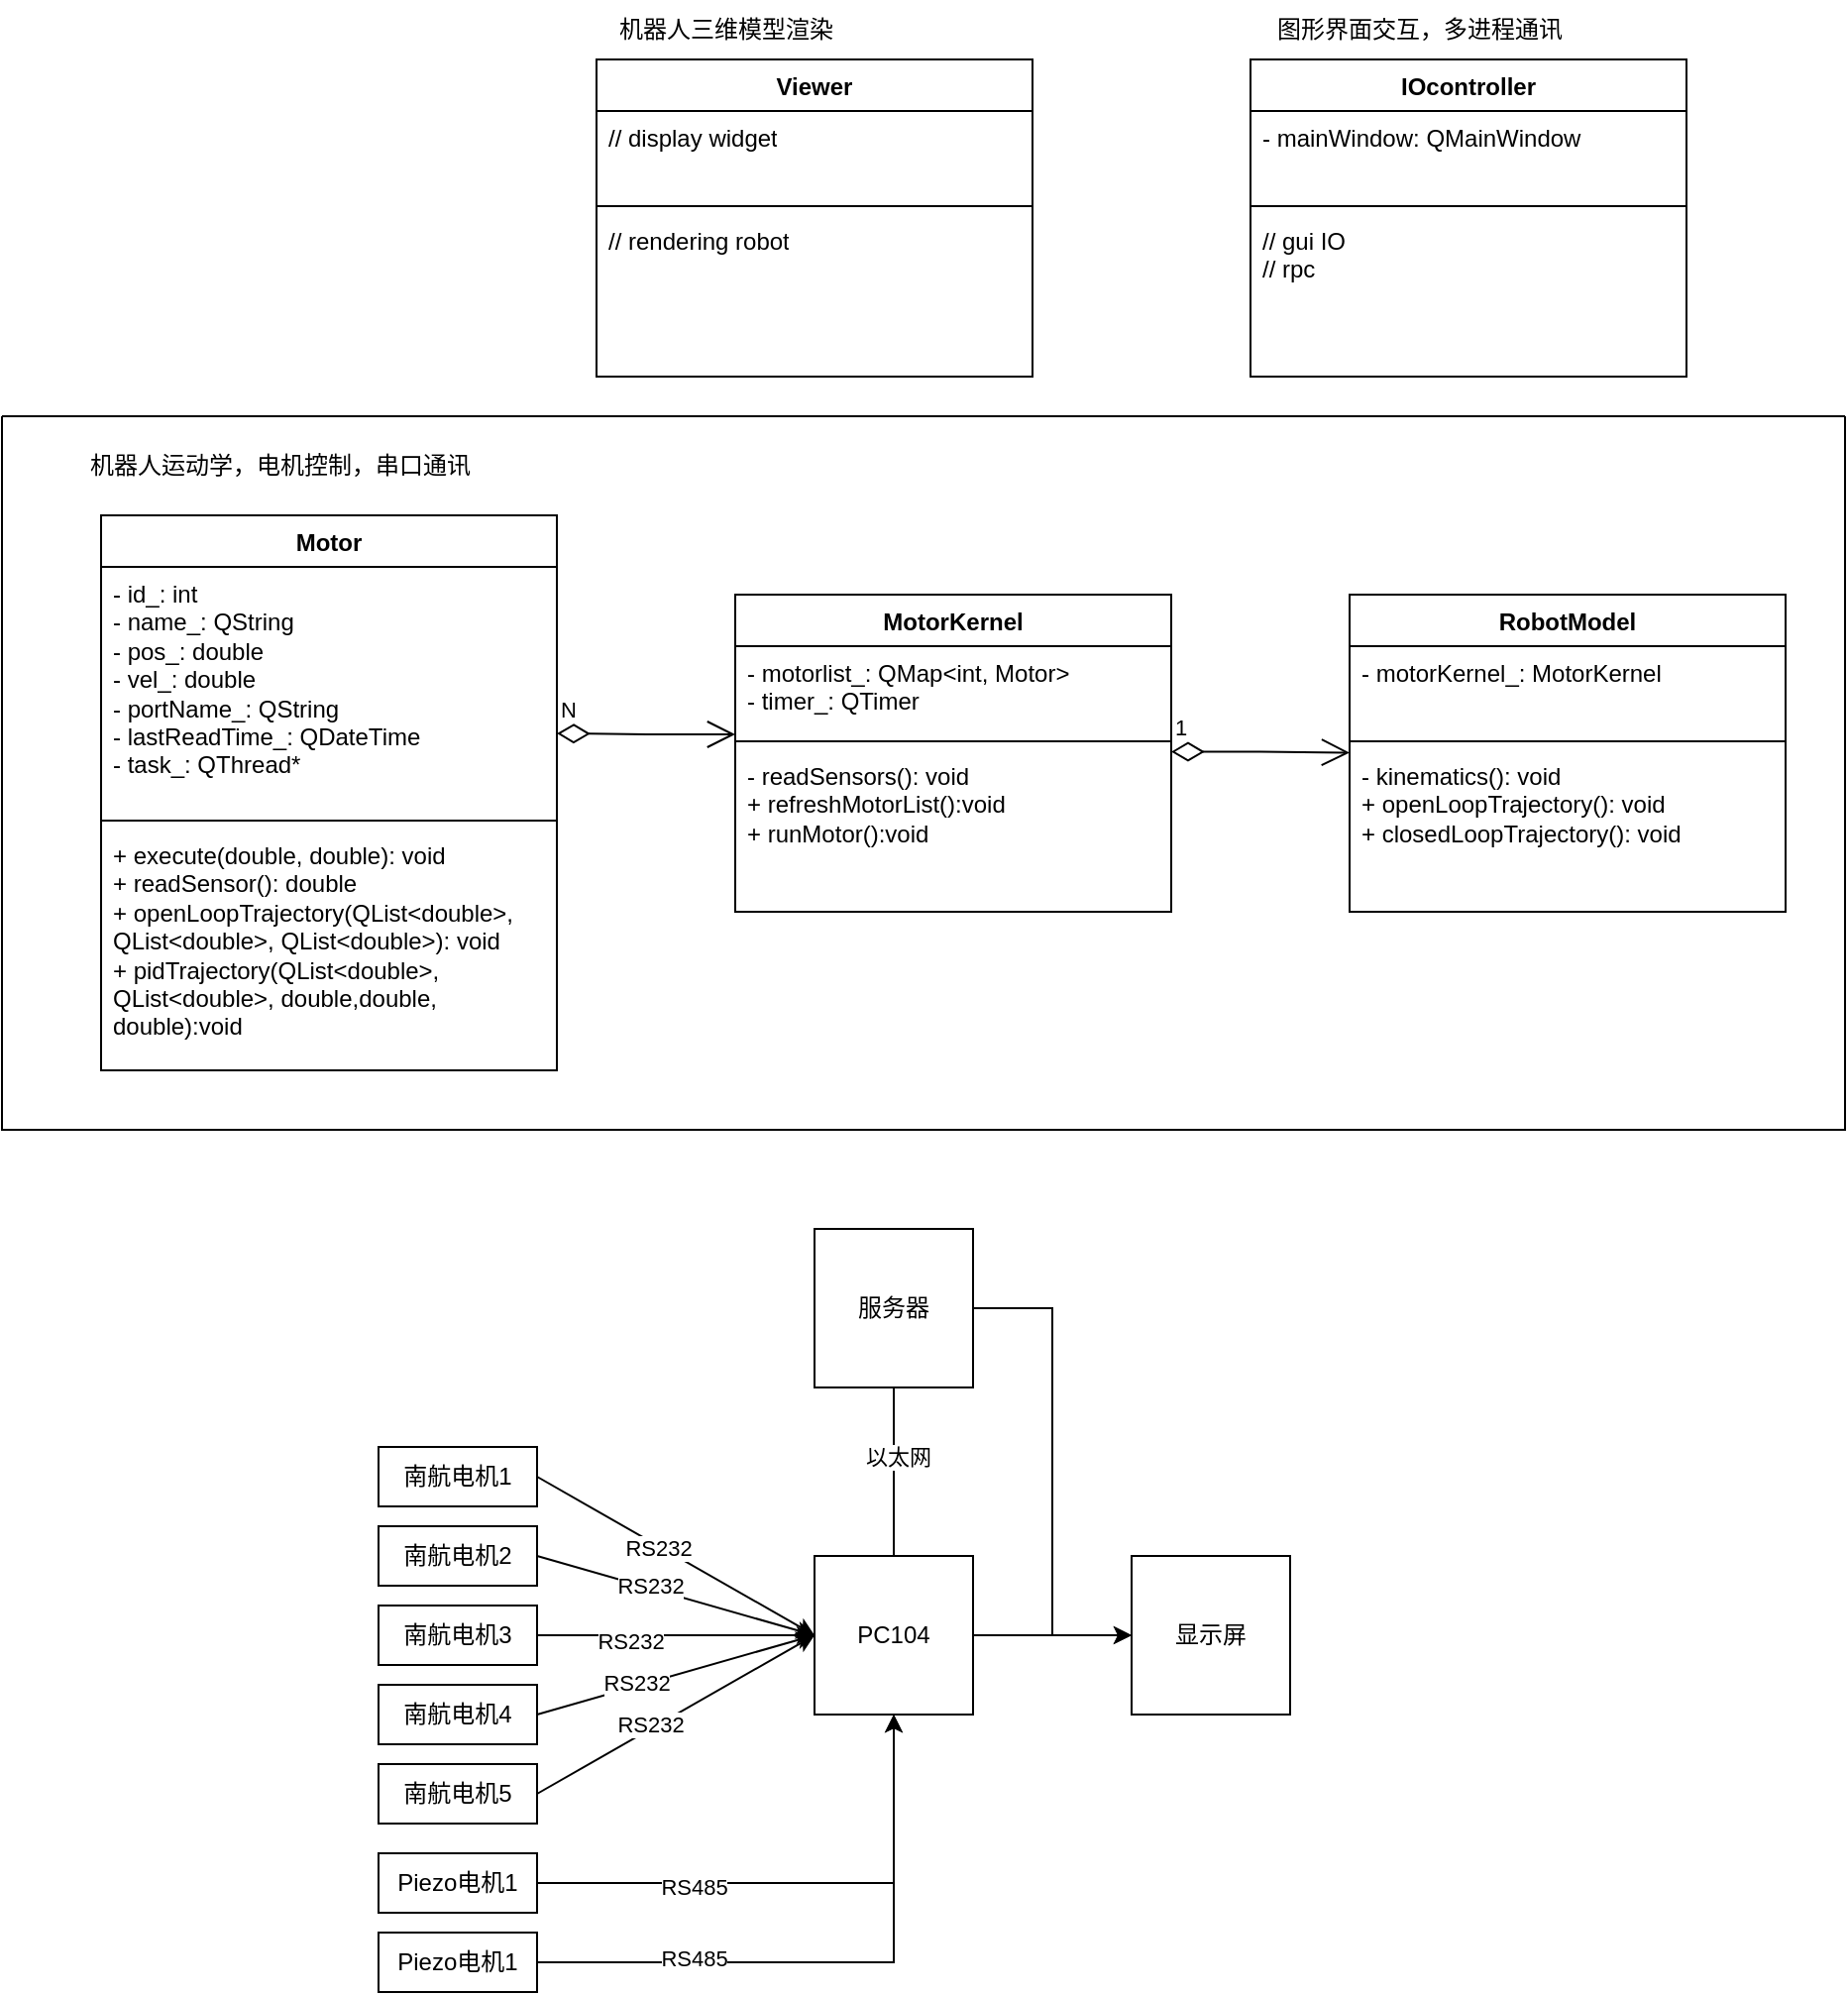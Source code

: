 <mxfile version="22.1.17" type="github">
  <diagram id="C5RBs43oDa-KdzZeNtuy" name="Page-1">
    <mxGraphModel dx="1050" dy="1726" grid="1" gridSize="10" guides="1" tooltips="1" connect="1" arrows="1" fold="1" page="1" pageScale="1" pageWidth="827" pageHeight="1169" math="0" shadow="0">
      <root>
        <mxCell id="WIyWlLk6GJQsqaUBKTNV-0" />
        <mxCell id="WIyWlLk6GJQsqaUBKTNV-1" parent="WIyWlLk6GJQsqaUBKTNV-0" />
        <mxCell id="6cw_2s1J7Ef0hvvbNptq-0" value="MotorKernel" style="swimlane;fontStyle=1;align=center;verticalAlign=top;childLayout=stackLayout;horizontal=1;startSize=26;horizontalStack=0;resizeParent=1;resizeParentMax=0;resizeLast=0;collapsible=1;marginBottom=0;whiteSpace=wrap;html=1;" parent="WIyWlLk6GJQsqaUBKTNV-1" vertex="1">
          <mxGeometry x="420" y="180" width="220" height="160" as="geometry">
            <mxRectangle x="420" y="180" width="110" height="30" as="alternateBounds" />
          </mxGeometry>
        </mxCell>
        <mxCell id="6cw_2s1J7Ef0hvvbNptq-1" value="- motorlist_: QMap&amp;lt;int, Motor&amp;gt;&lt;br&gt;- timer_: QTimer" style="text;strokeColor=none;fillColor=none;align=left;verticalAlign=top;spacingLeft=4;spacingRight=4;overflow=hidden;rotatable=0;points=[[0,0.5],[1,0.5]];portConstraint=eastwest;whiteSpace=wrap;html=1;" parent="6cw_2s1J7Ef0hvvbNptq-0" vertex="1">
          <mxGeometry y="26" width="220" height="44" as="geometry" />
        </mxCell>
        <mxCell id="6cw_2s1J7Ef0hvvbNptq-2" value="" style="line;strokeWidth=1;fillColor=none;align=left;verticalAlign=middle;spacingTop=-1;spacingLeft=3;spacingRight=3;rotatable=0;labelPosition=right;points=[];portConstraint=eastwest;strokeColor=inherit;" parent="6cw_2s1J7Ef0hvvbNptq-0" vertex="1">
          <mxGeometry y="70" width="220" height="8" as="geometry" />
        </mxCell>
        <mxCell id="6cw_2s1J7Ef0hvvbNptq-3" value="- readSensors(): void&lt;br&gt;+ refreshMotorList():void&lt;br&gt;+ runMotor():void" style="text;strokeColor=none;fillColor=none;align=left;verticalAlign=top;spacingLeft=4;spacingRight=4;overflow=hidden;rotatable=0;points=[[0,0.5],[1,0.5]];portConstraint=eastwest;whiteSpace=wrap;html=1;" parent="6cw_2s1J7Ef0hvvbNptq-0" vertex="1">
          <mxGeometry y="78" width="220" height="82" as="geometry" />
        </mxCell>
        <mxCell id="6cw_2s1J7Ef0hvvbNptq-8" value="Motor" style="swimlane;fontStyle=1;align=center;verticalAlign=top;childLayout=stackLayout;horizontal=1;startSize=26;horizontalStack=0;resizeParent=1;resizeParentMax=0;resizeLast=0;collapsible=1;marginBottom=0;whiteSpace=wrap;html=1;" parent="WIyWlLk6GJQsqaUBKTNV-1" vertex="1">
          <mxGeometry x="100" y="140" width="230" height="280" as="geometry" />
        </mxCell>
        <mxCell id="6cw_2s1J7Ef0hvvbNptq-9" value="- id_: int&lt;br&gt;- name_: QString&lt;br&gt;- pos_: double&lt;br&gt;- vel_: double&lt;br&gt;- portName_:&amp;nbsp;QString&lt;br&gt;- lastReadTime_: QDateTime&lt;br&gt;- task_: QThread*" style="text;strokeColor=none;fillColor=none;align=left;verticalAlign=top;spacingLeft=4;spacingRight=4;overflow=hidden;rotatable=0;points=[[0,0.5],[1,0.5]];portConstraint=eastwest;whiteSpace=wrap;html=1;" parent="6cw_2s1J7Ef0hvvbNptq-8" vertex="1">
          <mxGeometry y="26" width="230" height="124" as="geometry" />
        </mxCell>
        <mxCell id="6cw_2s1J7Ef0hvvbNptq-10" value="" style="line;strokeWidth=1;fillColor=none;align=left;verticalAlign=middle;spacingTop=-1;spacingLeft=3;spacingRight=3;rotatable=0;labelPosition=right;points=[];portConstraint=eastwest;strokeColor=inherit;" parent="6cw_2s1J7Ef0hvvbNptq-8" vertex="1">
          <mxGeometry y="150" width="230" height="8" as="geometry" />
        </mxCell>
        <mxCell id="6cw_2s1J7Ef0hvvbNptq-11" value="+ execute(double, double): void&lt;br&gt;+ readSensor(): double&lt;br&gt;+ openLoopTrajectory(QList&amp;lt;double&amp;gt;, QList&amp;lt;double&amp;gt;, QList&amp;lt;double&amp;gt;): void&lt;br&gt;+ pidTrajectory(QList&amp;lt;double&amp;gt;, QList&amp;lt;double&amp;gt;, double,double, double):void" style="text;strokeColor=none;fillColor=none;align=left;verticalAlign=top;spacingLeft=4;spacingRight=4;overflow=hidden;rotatable=0;points=[[0,0.5],[1,0.5]];portConstraint=eastwest;whiteSpace=wrap;html=1;" parent="6cw_2s1J7Ef0hvvbNptq-8" vertex="1">
          <mxGeometry y="158" width="230" height="122" as="geometry" />
        </mxCell>
        <mxCell id="FzLFaQrDB-EBAlo0IdFk-0" value="N" style="endArrow=open;html=1;endSize=12;startArrow=diamondThin;startSize=14;startFill=0;edgeStyle=orthogonalEdgeStyle;align=left;verticalAlign=bottom;rounded=0;" parent="WIyWlLk6GJQsqaUBKTNV-1" edge="1">
          <mxGeometry x="-1" y="3" relative="1" as="geometry">
            <mxPoint x="330" y="250" as="sourcePoint" />
            <mxPoint x="420" y="250.5" as="targetPoint" />
          </mxGeometry>
        </mxCell>
        <mxCell id="FzLFaQrDB-EBAlo0IdFk-1" value="RobotModel" style="swimlane;fontStyle=1;align=center;verticalAlign=top;childLayout=stackLayout;horizontal=1;startSize=26;horizontalStack=0;resizeParent=1;resizeParentMax=0;resizeLast=0;collapsible=1;marginBottom=0;whiteSpace=wrap;html=1;" parent="WIyWlLk6GJQsqaUBKTNV-1" vertex="1">
          <mxGeometry x="730" y="180" width="220" height="160" as="geometry">
            <mxRectangle x="420" y="180" width="110" height="30" as="alternateBounds" />
          </mxGeometry>
        </mxCell>
        <mxCell id="FzLFaQrDB-EBAlo0IdFk-2" value="- motorKernel_: MotorKernel&lt;br&gt;" style="text;strokeColor=none;fillColor=none;align=left;verticalAlign=top;spacingLeft=4;spacingRight=4;overflow=hidden;rotatable=0;points=[[0,0.5],[1,0.5]];portConstraint=eastwest;whiteSpace=wrap;html=1;" parent="FzLFaQrDB-EBAlo0IdFk-1" vertex="1">
          <mxGeometry y="26" width="220" height="44" as="geometry" />
        </mxCell>
        <mxCell id="FzLFaQrDB-EBAlo0IdFk-3" value="" style="line;strokeWidth=1;fillColor=none;align=left;verticalAlign=middle;spacingTop=-1;spacingLeft=3;spacingRight=3;rotatable=0;labelPosition=right;points=[];portConstraint=eastwest;strokeColor=inherit;" parent="FzLFaQrDB-EBAlo0IdFk-1" vertex="1">
          <mxGeometry y="70" width="220" height="8" as="geometry" />
        </mxCell>
        <mxCell id="FzLFaQrDB-EBAlo0IdFk-4" value="- kinematics(): void&lt;br&gt;+ openLoopTrajectory(): void&lt;br&gt;+ closedLoopTrajectory(): void" style="text;strokeColor=none;fillColor=none;align=left;verticalAlign=top;spacingLeft=4;spacingRight=4;overflow=hidden;rotatable=0;points=[[0,0.5],[1,0.5]];portConstraint=eastwest;whiteSpace=wrap;html=1;" parent="FzLFaQrDB-EBAlo0IdFk-1" vertex="1">
          <mxGeometry y="78" width="220" height="82" as="geometry" />
        </mxCell>
        <mxCell id="FzLFaQrDB-EBAlo0IdFk-5" value="1" style="endArrow=open;html=1;endSize=12;startArrow=diamondThin;startSize=14;startFill=0;edgeStyle=orthogonalEdgeStyle;align=left;verticalAlign=bottom;rounded=0;" parent="WIyWlLk6GJQsqaUBKTNV-1" edge="1">
          <mxGeometry x="-1" y="3" relative="1" as="geometry">
            <mxPoint x="640" y="259.25" as="sourcePoint" />
            <mxPoint x="730" y="259.75" as="targetPoint" />
            <Array as="points">
              <mxPoint x="685" y="259.75" />
              <mxPoint x="685" y="260.75" />
            </Array>
          </mxGeometry>
        </mxCell>
        <mxCell id="FzLFaQrDB-EBAlo0IdFk-8" value="" style="swimlane;startSize=0;" parent="WIyWlLk6GJQsqaUBKTNV-1" vertex="1">
          <mxGeometry x="50" y="90" width="930" height="360" as="geometry">
            <mxRectangle x="50" y="90" width="960" height="350" as="alternateBounds" />
          </mxGeometry>
        </mxCell>
        <mxCell id="FzLFaQrDB-EBAlo0IdFk-7" value="机器人运动学，电机控制，串口通讯" style="text;html=1;align=center;verticalAlign=middle;resizable=0;points=[];autosize=1;strokeColor=none;fillColor=none;" parent="FzLFaQrDB-EBAlo0IdFk-8" vertex="1">
          <mxGeometry x="30" y="10" width="220" height="30" as="geometry" />
        </mxCell>
        <mxCell id="FzLFaQrDB-EBAlo0IdFk-9" value="IOcontroller" style="swimlane;fontStyle=1;align=center;verticalAlign=top;childLayout=stackLayout;horizontal=1;startSize=26;horizontalStack=0;resizeParent=1;resizeParentMax=0;resizeLast=0;collapsible=1;marginBottom=0;whiteSpace=wrap;html=1;" parent="WIyWlLk6GJQsqaUBKTNV-1" vertex="1">
          <mxGeometry x="680" y="-90" width="220" height="160" as="geometry">
            <mxRectangle x="420" y="180" width="110" height="30" as="alternateBounds" />
          </mxGeometry>
        </mxCell>
        <mxCell id="FzLFaQrDB-EBAlo0IdFk-10" value="- mainWindow: QMainWindow" style="text;strokeColor=none;fillColor=none;align=left;verticalAlign=top;spacingLeft=4;spacingRight=4;overflow=hidden;rotatable=0;points=[[0,0.5],[1,0.5]];portConstraint=eastwest;whiteSpace=wrap;html=1;" parent="FzLFaQrDB-EBAlo0IdFk-9" vertex="1">
          <mxGeometry y="26" width="220" height="44" as="geometry" />
        </mxCell>
        <mxCell id="FzLFaQrDB-EBAlo0IdFk-11" value="" style="line;strokeWidth=1;fillColor=none;align=left;verticalAlign=middle;spacingTop=-1;spacingLeft=3;spacingRight=3;rotatable=0;labelPosition=right;points=[];portConstraint=eastwest;strokeColor=inherit;" parent="FzLFaQrDB-EBAlo0IdFk-9" vertex="1">
          <mxGeometry y="70" width="220" height="8" as="geometry" />
        </mxCell>
        <mxCell id="FzLFaQrDB-EBAlo0IdFk-12" value="// gui IO&lt;br&gt;// rpc" style="text;strokeColor=none;fillColor=none;align=left;verticalAlign=top;spacingLeft=4;spacingRight=4;overflow=hidden;rotatable=0;points=[[0,0.5],[1,0.5]];portConstraint=eastwest;whiteSpace=wrap;html=1;" parent="FzLFaQrDB-EBAlo0IdFk-9" vertex="1">
          <mxGeometry y="78" width="220" height="82" as="geometry" />
        </mxCell>
        <mxCell id="FzLFaQrDB-EBAlo0IdFk-17" value="Viewer" style="swimlane;fontStyle=1;align=center;verticalAlign=top;childLayout=stackLayout;horizontal=1;startSize=26;horizontalStack=0;resizeParent=1;resizeParentMax=0;resizeLast=0;collapsible=1;marginBottom=0;whiteSpace=wrap;html=1;" parent="WIyWlLk6GJQsqaUBKTNV-1" vertex="1">
          <mxGeometry x="350" y="-90" width="220" height="160" as="geometry">
            <mxRectangle x="420" y="180" width="110" height="30" as="alternateBounds" />
          </mxGeometry>
        </mxCell>
        <mxCell id="FzLFaQrDB-EBAlo0IdFk-18" value="// display widget" style="text;strokeColor=none;fillColor=none;align=left;verticalAlign=top;spacingLeft=4;spacingRight=4;overflow=hidden;rotatable=0;points=[[0,0.5],[1,0.5]];portConstraint=eastwest;whiteSpace=wrap;html=1;" parent="FzLFaQrDB-EBAlo0IdFk-17" vertex="1">
          <mxGeometry y="26" width="220" height="44" as="geometry" />
        </mxCell>
        <mxCell id="FzLFaQrDB-EBAlo0IdFk-19" value="" style="line;strokeWidth=1;fillColor=none;align=left;verticalAlign=middle;spacingTop=-1;spacingLeft=3;spacingRight=3;rotatable=0;labelPosition=right;points=[];portConstraint=eastwest;strokeColor=inherit;" parent="FzLFaQrDB-EBAlo0IdFk-17" vertex="1">
          <mxGeometry y="70" width="220" height="8" as="geometry" />
        </mxCell>
        <mxCell id="FzLFaQrDB-EBAlo0IdFk-20" value="// rendering robot" style="text;strokeColor=none;fillColor=none;align=left;verticalAlign=top;spacingLeft=4;spacingRight=4;overflow=hidden;rotatable=0;points=[[0,0.5],[1,0.5]];portConstraint=eastwest;whiteSpace=wrap;html=1;" parent="FzLFaQrDB-EBAlo0IdFk-17" vertex="1">
          <mxGeometry y="78" width="220" height="82" as="geometry" />
        </mxCell>
        <mxCell id="FzLFaQrDB-EBAlo0IdFk-21" value="图形界面交互，多进程通讯" style="text;html=1;align=center;verticalAlign=middle;resizable=0;points=[];autosize=1;strokeColor=none;fillColor=none;" parent="WIyWlLk6GJQsqaUBKTNV-1" vertex="1">
          <mxGeometry x="680" y="-120" width="170" height="30" as="geometry" />
        </mxCell>
        <mxCell id="FzLFaQrDB-EBAlo0IdFk-22" value="机器人三维模型渲染" style="text;html=1;align=center;verticalAlign=middle;resizable=0;points=[];autosize=1;strokeColor=none;fillColor=none;" parent="WIyWlLk6GJQsqaUBKTNV-1" vertex="1">
          <mxGeometry x="350" y="-120" width="130" height="30" as="geometry" />
        </mxCell>
        <mxCell id="Y7T5cB-ul8PGu2fFMdQj-3" value="" style="edgeStyle=orthogonalEdgeStyle;rounded=0;orthogonalLoop=1;jettySize=auto;html=1;" edge="1" parent="WIyWlLk6GJQsqaUBKTNV-1" source="Y7T5cB-ul8PGu2fFMdQj-0" target="Y7T5cB-ul8PGu2fFMdQj-1">
          <mxGeometry relative="1" as="geometry" />
        </mxCell>
        <mxCell id="Y7T5cB-ul8PGu2fFMdQj-0" value="PC104" style="whiteSpace=wrap;html=1;aspect=fixed;" vertex="1" parent="WIyWlLk6GJQsqaUBKTNV-1">
          <mxGeometry x="460" y="665" width="80" height="80" as="geometry" />
        </mxCell>
        <mxCell id="Y7T5cB-ul8PGu2fFMdQj-1" value="显示屏" style="whiteSpace=wrap;html=1;aspect=fixed;" vertex="1" parent="WIyWlLk6GJQsqaUBKTNV-1">
          <mxGeometry x="620" y="665" width="80" height="80" as="geometry" />
        </mxCell>
        <mxCell id="Y7T5cB-ul8PGu2fFMdQj-6" value="南航电机1" style="rounded=0;whiteSpace=wrap;html=1;" vertex="1" parent="WIyWlLk6GJQsqaUBKTNV-1">
          <mxGeometry x="240" y="610" width="80" height="30" as="geometry" />
        </mxCell>
        <mxCell id="Y7T5cB-ul8PGu2fFMdQj-8" value="南航电机2" style="rounded=0;whiteSpace=wrap;html=1;" vertex="1" parent="WIyWlLk6GJQsqaUBKTNV-1">
          <mxGeometry x="240" y="650" width="80" height="30" as="geometry" />
        </mxCell>
        <mxCell id="Y7T5cB-ul8PGu2fFMdQj-10" value="南航电机3" style="rounded=0;whiteSpace=wrap;html=1;" vertex="1" parent="WIyWlLk6GJQsqaUBKTNV-1">
          <mxGeometry x="240" y="690" width="80" height="30" as="geometry" />
        </mxCell>
        <mxCell id="Y7T5cB-ul8PGu2fFMdQj-11" value="南航电机4" style="rounded=0;whiteSpace=wrap;html=1;" vertex="1" parent="WIyWlLk6GJQsqaUBKTNV-1">
          <mxGeometry x="240" y="730" width="80" height="30" as="geometry" />
        </mxCell>
        <mxCell id="Y7T5cB-ul8PGu2fFMdQj-12" value="南航电机5" style="rounded=0;whiteSpace=wrap;html=1;" vertex="1" parent="WIyWlLk6GJQsqaUBKTNV-1">
          <mxGeometry x="240" y="770" width="80" height="30" as="geometry" />
        </mxCell>
        <mxCell id="Y7T5cB-ul8PGu2fFMdQj-16" value="" style="endArrow=classic;html=1;rounded=0;exitX=1;exitY=0.5;exitDx=0;exitDy=0;entryX=0;entryY=0.5;entryDx=0;entryDy=0;" edge="1" parent="WIyWlLk6GJQsqaUBKTNV-1" source="Y7T5cB-ul8PGu2fFMdQj-6" target="Y7T5cB-ul8PGu2fFMdQj-0">
          <mxGeometry width="50" height="50" relative="1" as="geometry">
            <mxPoint x="320" y="618" as="sourcePoint" />
            <mxPoint x="430" y="655" as="targetPoint" />
          </mxGeometry>
        </mxCell>
        <mxCell id="Y7T5cB-ul8PGu2fFMdQj-23" value="RS232" style="edgeLabel;html=1;align=center;verticalAlign=middle;resizable=0;points=[];" vertex="1" connectable="0" parent="Y7T5cB-ul8PGu2fFMdQj-16">
          <mxGeometry x="-0.121" y="-1" relative="1" as="geometry">
            <mxPoint as="offset" />
          </mxGeometry>
        </mxCell>
        <mxCell id="Y7T5cB-ul8PGu2fFMdQj-17" value="" style="endArrow=classic;html=1;rounded=0;exitX=1;exitY=0.5;exitDx=0;exitDy=0;entryX=0;entryY=0.5;entryDx=0;entryDy=0;" edge="1" parent="WIyWlLk6GJQsqaUBKTNV-1" source="Y7T5cB-ul8PGu2fFMdQj-8" target="Y7T5cB-ul8PGu2fFMdQj-0">
          <mxGeometry width="50" height="50" relative="1" as="geometry">
            <mxPoint x="330" y="690" as="sourcePoint" />
            <mxPoint x="470" y="770" as="targetPoint" />
          </mxGeometry>
        </mxCell>
        <mxCell id="Y7T5cB-ul8PGu2fFMdQj-24" value="RS232" style="edgeLabel;html=1;align=center;verticalAlign=middle;resizable=0;points=[];" vertex="1" connectable="0" parent="Y7T5cB-ul8PGu2fFMdQj-17">
          <mxGeometry x="-0.189" y="1" relative="1" as="geometry">
            <mxPoint as="offset" />
          </mxGeometry>
        </mxCell>
        <mxCell id="Y7T5cB-ul8PGu2fFMdQj-18" value="" style="endArrow=classic;html=1;rounded=0;exitX=1;exitY=0.5;exitDx=0;exitDy=0;entryX=0;entryY=0.5;entryDx=0;entryDy=0;" edge="1" parent="WIyWlLk6GJQsqaUBKTNV-1" target="Y7T5cB-ul8PGu2fFMdQj-0">
          <mxGeometry width="50" height="50" relative="1" as="geometry">
            <mxPoint x="320" y="705" as="sourcePoint" />
            <mxPoint x="460" y="745" as="targetPoint" />
          </mxGeometry>
        </mxCell>
        <mxCell id="Y7T5cB-ul8PGu2fFMdQj-25" value="RS232" style="edgeLabel;html=1;align=center;verticalAlign=middle;resizable=0;points=[];" vertex="1" connectable="0" parent="Y7T5cB-ul8PGu2fFMdQj-18">
          <mxGeometry x="-0.326" y="-3" relative="1" as="geometry">
            <mxPoint as="offset" />
          </mxGeometry>
        </mxCell>
        <mxCell id="Y7T5cB-ul8PGu2fFMdQj-19" value="" style="endArrow=classic;html=1;rounded=0;exitX=1;exitY=0.5;exitDx=0;exitDy=0;entryX=0;entryY=0.5;entryDx=0;entryDy=0;" edge="1" parent="WIyWlLk6GJQsqaUBKTNV-1" target="Y7T5cB-ul8PGu2fFMdQj-0">
          <mxGeometry width="50" height="50" relative="1" as="geometry">
            <mxPoint x="320" y="745" as="sourcePoint" />
            <mxPoint x="460" y="745" as="targetPoint" />
          </mxGeometry>
        </mxCell>
        <mxCell id="Y7T5cB-ul8PGu2fFMdQj-26" value="RS232" style="edgeLabel;html=1;align=center;verticalAlign=middle;resizable=0;points=[];" vertex="1" connectable="0" parent="Y7T5cB-ul8PGu2fFMdQj-19">
          <mxGeometry x="-0.276" y="2" relative="1" as="geometry">
            <mxPoint as="offset" />
          </mxGeometry>
        </mxCell>
        <mxCell id="Y7T5cB-ul8PGu2fFMdQj-20" value="" style="endArrow=classic;html=1;rounded=0;exitX=1;exitY=0.5;exitDx=0;exitDy=0;entryX=0;entryY=0.5;entryDx=0;entryDy=0;" edge="1" parent="WIyWlLk6GJQsqaUBKTNV-1" target="Y7T5cB-ul8PGu2fFMdQj-0">
          <mxGeometry width="50" height="50" relative="1" as="geometry">
            <mxPoint x="320" y="785" as="sourcePoint" />
            <mxPoint x="460" y="745" as="targetPoint" />
          </mxGeometry>
        </mxCell>
        <mxCell id="Y7T5cB-ul8PGu2fFMdQj-27" value="RS232" style="edgeLabel;html=1;align=center;verticalAlign=middle;resizable=0;points=[];" vertex="1" connectable="0" parent="Y7T5cB-ul8PGu2fFMdQj-20">
          <mxGeometry x="-0.167" y="2" relative="1" as="geometry">
            <mxPoint as="offset" />
          </mxGeometry>
        </mxCell>
        <mxCell id="Y7T5cB-ul8PGu2fFMdQj-30" style="edgeStyle=orthogonalEdgeStyle;rounded=0;orthogonalLoop=1;jettySize=auto;html=1;entryX=0.5;entryY=1;entryDx=0;entryDy=0;" edge="1" parent="WIyWlLk6GJQsqaUBKTNV-1" source="Y7T5cB-ul8PGu2fFMdQj-21" target="Y7T5cB-ul8PGu2fFMdQj-0">
          <mxGeometry relative="1" as="geometry" />
        </mxCell>
        <mxCell id="Y7T5cB-ul8PGu2fFMdQj-32" value="RS485" style="edgeLabel;html=1;align=center;verticalAlign=middle;resizable=0;points=[];" vertex="1" connectable="0" parent="Y7T5cB-ul8PGu2fFMdQj-30">
          <mxGeometry x="-0.402" y="-2" relative="1" as="geometry">
            <mxPoint as="offset" />
          </mxGeometry>
        </mxCell>
        <mxCell id="Y7T5cB-ul8PGu2fFMdQj-21" value="Piezo电机1" style="rounded=0;whiteSpace=wrap;html=1;" vertex="1" parent="WIyWlLk6GJQsqaUBKTNV-1">
          <mxGeometry x="240" y="815" width="80" height="30" as="geometry" />
        </mxCell>
        <mxCell id="Y7T5cB-ul8PGu2fFMdQj-31" style="edgeStyle=orthogonalEdgeStyle;rounded=0;orthogonalLoop=1;jettySize=auto;html=1;entryX=0.5;entryY=1;entryDx=0;entryDy=0;" edge="1" parent="WIyWlLk6GJQsqaUBKTNV-1" source="Y7T5cB-ul8PGu2fFMdQj-22" target="Y7T5cB-ul8PGu2fFMdQj-0">
          <mxGeometry relative="1" as="geometry" />
        </mxCell>
        <mxCell id="Y7T5cB-ul8PGu2fFMdQj-33" value="RS485" style="edgeLabel;html=1;align=center;verticalAlign=middle;resizable=0;points=[];" vertex="1" connectable="0" parent="Y7T5cB-ul8PGu2fFMdQj-31">
          <mxGeometry x="-0.481" y="2" relative="1" as="geometry">
            <mxPoint as="offset" />
          </mxGeometry>
        </mxCell>
        <mxCell id="Y7T5cB-ul8PGu2fFMdQj-22" value="Piezo电机1" style="rounded=0;whiteSpace=wrap;html=1;" vertex="1" parent="WIyWlLk6GJQsqaUBKTNV-1">
          <mxGeometry x="240" y="855" width="80" height="30" as="geometry" />
        </mxCell>
        <mxCell id="Y7T5cB-ul8PGu2fFMdQj-35" style="edgeStyle=orthogonalEdgeStyle;rounded=0;orthogonalLoop=1;jettySize=auto;html=1;entryX=0;entryY=0.5;entryDx=0;entryDy=0;" edge="1" parent="WIyWlLk6GJQsqaUBKTNV-1" source="Y7T5cB-ul8PGu2fFMdQj-34" target="Y7T5cB-ul8PGu2fFMdQj-1">
          <mxGeometry relative="1" as="geometry" />
        </mxCell>
        <mxCell id="Y7T5cB-ul8PGu2fFMdQj-34" value="服务器" style="whiteSpace=wrap;html=1;aspect=fixed;" vertex="1" parent="WIyWlLk6GJQsqaUBKTNV-1">
          <mxGeometry x="460" y="500" width="80" height="80" as="geometry" />
        </mxCell>
        <mxCell id="Y7T5cB-ul8PGu2fFMdQj-38" value="" style="endArrow=none;html=1;rounded=0;entryX=0.5;entryY=1;entryDx=0;entryDy=0;exitX=0.5;exitY=0;exitDx=0;exitDy=0;" edge="1" parent="WIyWlLk6GJQsqaUBKTNV-1" source="Y7T5cB-ul8PGu2fFMdQj-0" target="Y7T5cB-ul8PGu2fFMdQj-34">
          <mxGeometry width="50" height="50" relative="1" as="geometry">
            <mxPoint x="380" y="650" as="sourcePoint" />
            <mxPoint x="430" y="600" as="targetPoint" />
          </mxGeometry>
        </mxCell>
        <mxCell id="Y7T5cB-ul8PGu2fFMdQj-39" value="以太网" style="edgeLabel;html=1;align=center;verticalAlign=middle;resizable=0;points=[];" vertex="1" connectable="0" parent="Y7T5cB-ul8PGu2fFMdQj-38">
          <mxGeometry x="0.181" y="-2" relative="1" as="geometry">
            <mxPoint as="offset" />
          </mxGeometry>
        </mxCell>
      </root>
    </mxGraphModel>
  </diagram>
</mxfile>
